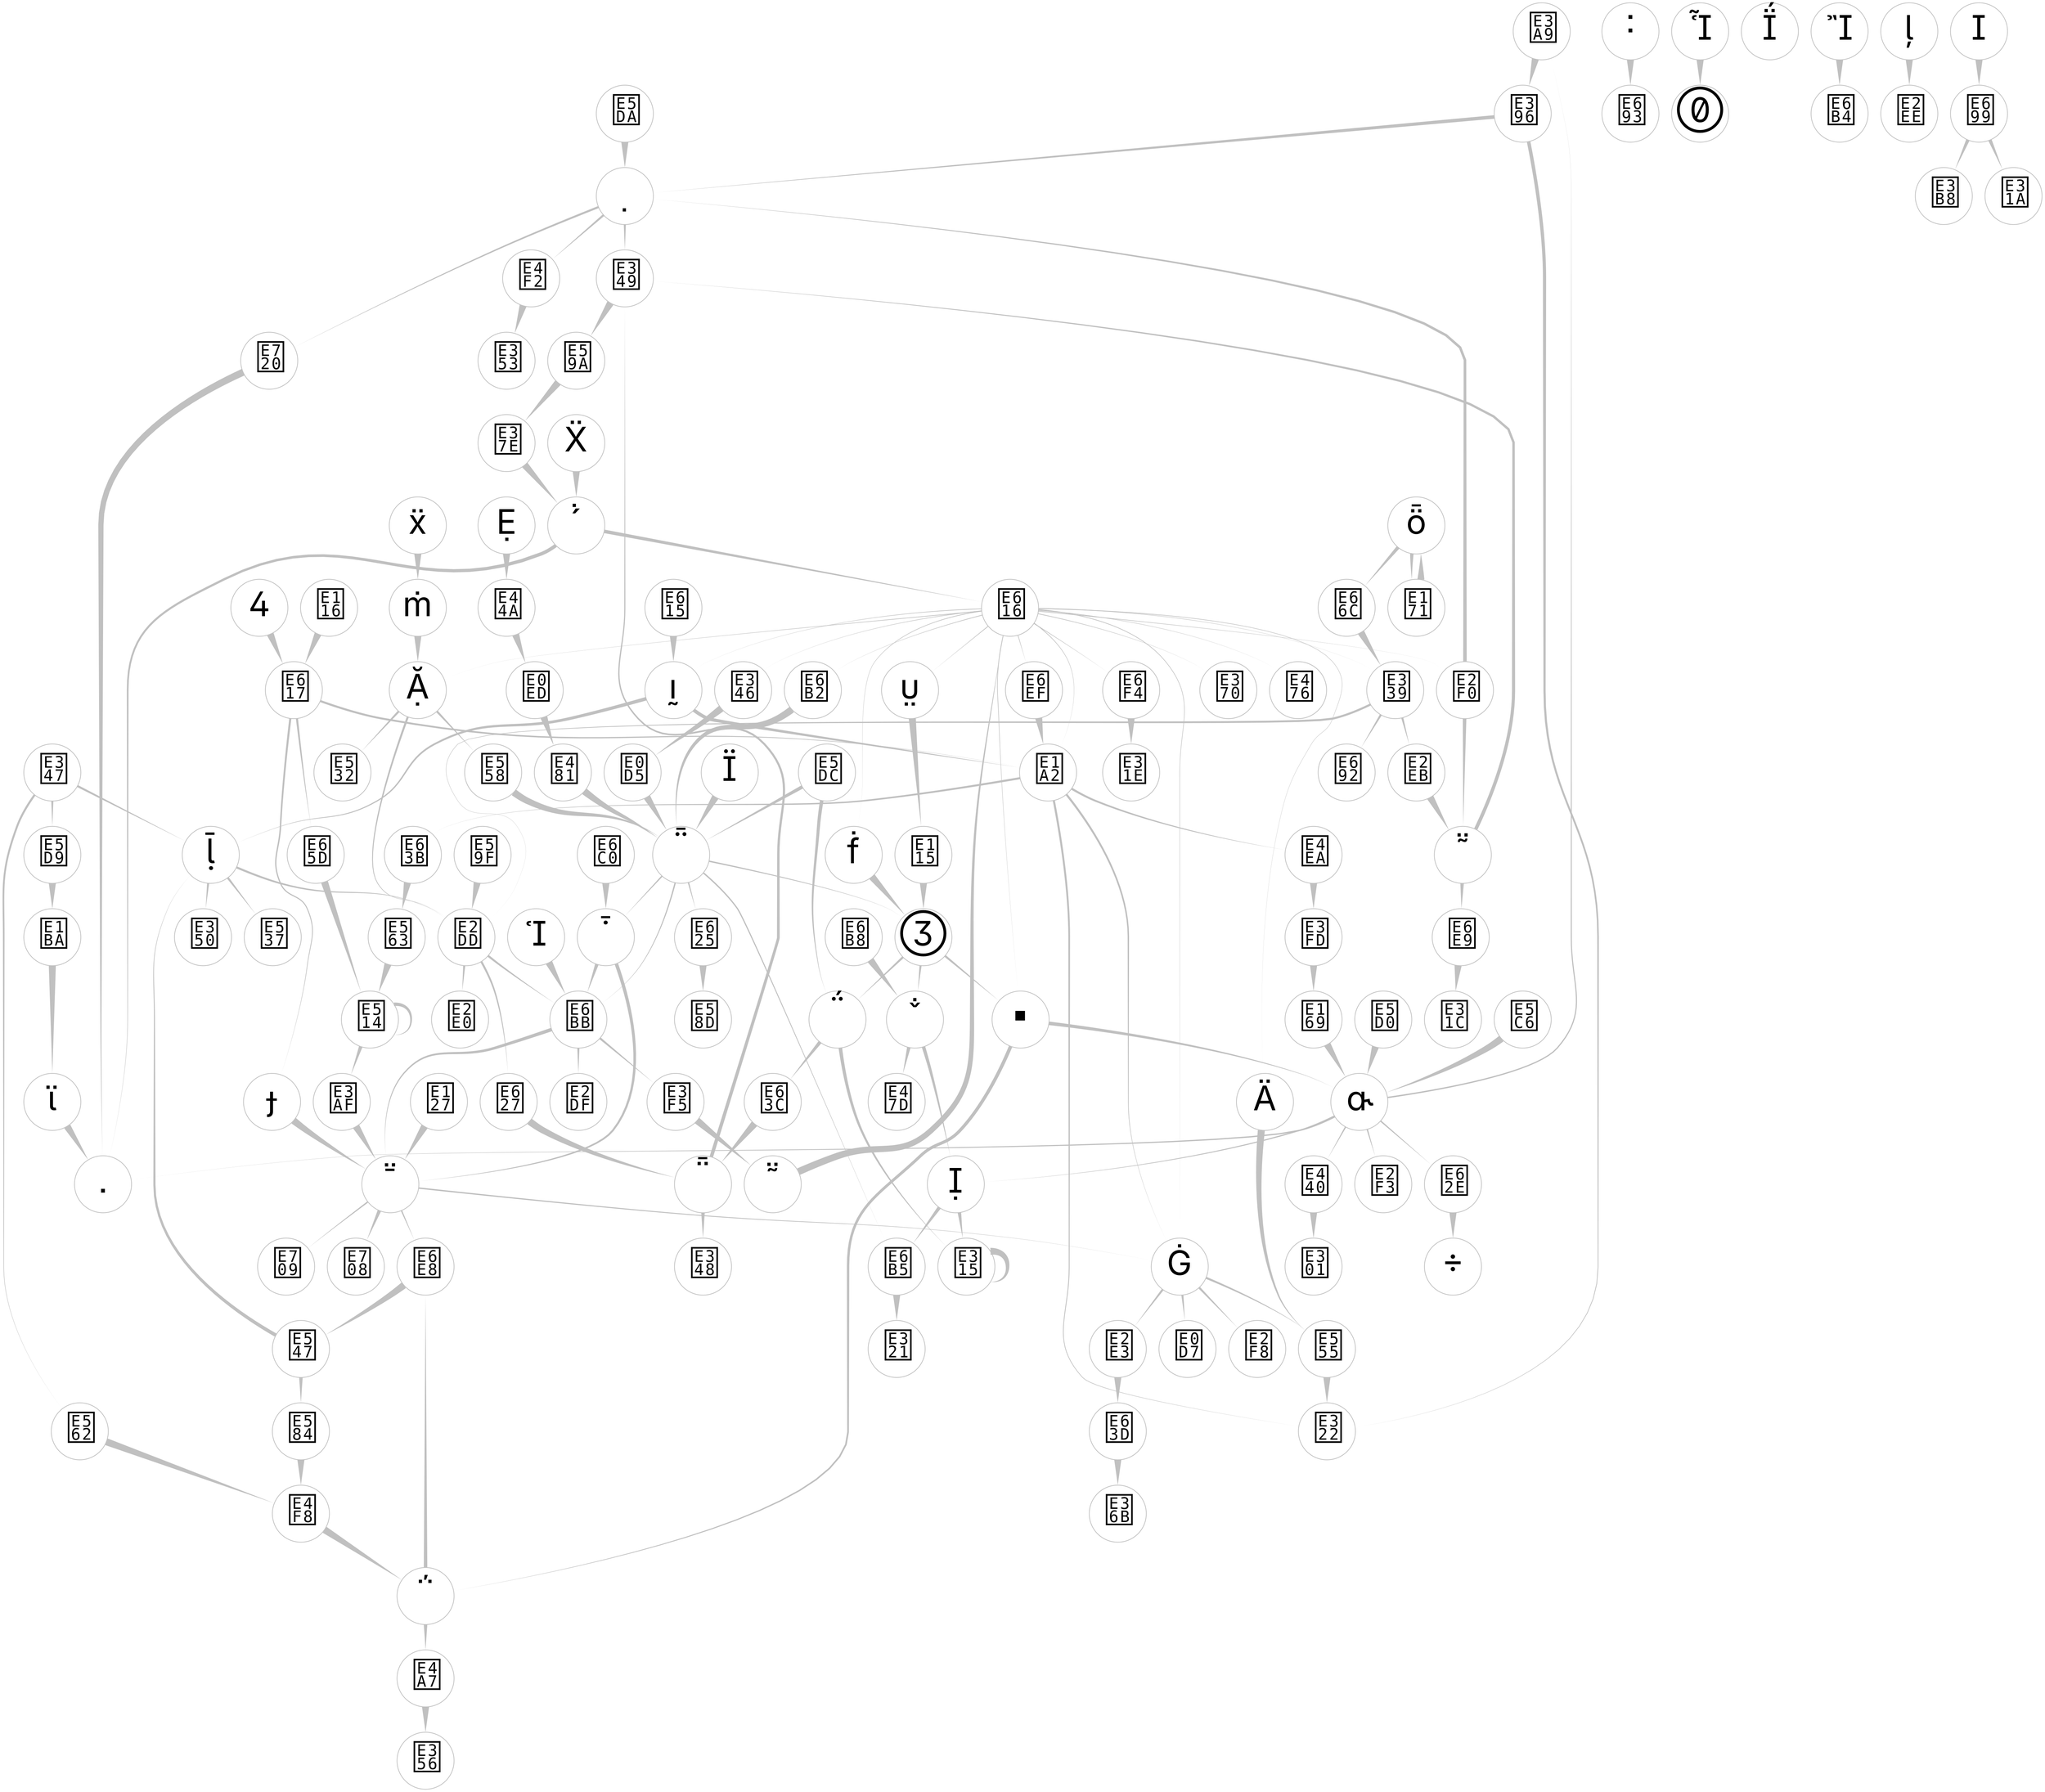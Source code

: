 digraph "aton" {

  // Set general graph options
  graph [mindist=0, minlen=0, ratio="auto"]

  // Set the default properties for nodes and edges between nodes
  node [shape=ellipse, color=gray, fontname="NFM-Indus Script", fontsize=48, fixedsize=true, width=1.125, height=1.125]
  edge [color=gray, style=tapered, dir=forward, arrowhead=none]

  x3A9 [label="&#58281;"]
  x2F3 [label="&#58099;"]
  x2BA [label="&#58042;"]
  x322 [label="&#58146;"]
  x476 [label="&#58486;"]
  x26E [label="&#57966;"]
  x514 [label="&#58644;"]
  x24A [label="&#57930;"]
  x1F0 [label="&#57840;"]
  x537 [label="&#58679;"]
  x0A0 [label="&#57504;"]
  x12B [label="&#57643;"]
  x396 [label="&#58262;"]
  x356 [label="&#58198;"]
  x6F4 [label="&#59124;"]
  x37E [label="&#58238;"]
  x5D9 [label="&#58841;"]
  x692 [label="&#59026;"]
  x21F [label="&#57887;"]
  x562 [label="&#58722;"]
  x584 [label="&#58756;"]
  x04B [label="&#57419;"]
  x228 [label="&#57896;"]
  x625 [label="&#58917;"]
  x2A1 [label="&#58017;"]
  x6B8 [label="&#59064;"]
  x121 [label="&#57633;"]
  x6E8 [label="&#59112;"]
  x353 [label="&#58195;"]
  x23A [label="&#57914;"]
  x2D7 [label="&#58071;"]
  x617 [label="&#58903;"]
  x00D [label="&#57357;"]
  x2DC [label="&#58076;"]
  x2DD [label="&#58077;"]
  x4F2 [label="&#58610;"]
  x63B [label="&#58939;"]
  x627 [label="&#58919;"]
  x05A [label="&#57434;"]
  x339 [label="&#58169;"]
  x020 [label="&#57376;"]
  x2CB [label="&#58059;"]
  x6B4 [label="&#59060;"]
  x2D4 [label="&#58068;"]
  x321 [label="&#58145;"]
  x44A [label="&#58442;"]
  x4F8 [label="&#58616;"]
  x47D [label="&#58493;"]
  x2EE [label="&#58094;"]
  x3AF [label="&#58287;"]
  x285 [label="&#57989;"]
  x315 [label="&#58133;"]
  x481 [label="&#58497;"]
  x301 [label="&#58113;"]
  x58D [label="&#58765;"]
  x547 [label="&#58695;"]
  x116 [label="&#57622;"]
  x12D [label="&#57645;"]
  x2E3 [label="&#58083;"]
  x4EA [label="&#58602;"]
  x0ED [label="&#57581;"]
  x699 [label="&#59033;"]
  x0D5 [label="&#57557;"]
  x250 [label="&#57936;"]
  x350 [label="&#58192;"]
  x2E0 [label="&#58080;"]
  x346 [label="&#58182;"]
  x616 [label="&#58902;"]
  x118 [label="&#57624;"]
  x693 [label="&#59027;"]
  x127 [label="&#57639;"]
  x3B8 [label="&#58296;"]
  x057 [label="&#57431;"]
  x347 [label="&#58183;"]
  x5D0 [label="&#58832;"]
  x06E [label="&#57454;"]
  x1C3 [label="&#57795;"]
  x4A7 [label="&#58535;"]
  x59A [label="&#58778;"]
  x115 [label="&#57621;"]
  x5DA [label="&#58842;"]
  x2D8 [label="&#58072;"]
  x66C [label="&#58988;"]
  x171 [label="&#57713;"]
  x122 [label="&#57634;"]
  x2C8 [label="&#58056;"]
  x59F [label="&#58783;"]
  x563 [label="&#58723;"]
  x6E9 [label="&#59113;"]
  x31E [label="&#58142;"]
  x708 [label="&#59144;"]
  x1A2 [label="&#57762;"]
  x440 [label="&#58432;"]
  x2F8 [label="&#58104;"]
  x00C [label="&#57356;"]
  x5DC [label="&#58844;"]
  x1BA [label="&#57786;"]
  x22A [label="&#57898;"]
  x01F [label="&#57375;"]
  x0D7 [label="&#57559;"]
  x6B2 [label="&#59058;"]
  x62E [label="&#58926;"]
  x3F5 [label="&#58357;"]
  x025 [label="&#57381;"]
  x1F2 [label="&#57842;"]
  x36B [label="&#58219;"]
  x2DF [label="&#58079;"]
  x63D [label="&#58941;"]
  x2EB [label="&#58091;"]
  x10A [label="&#57610;"]
  x709 [label="&#59145;"]
  x349 [label="&#58185;"]
  x2D6 [label="&#58070;"]
  x1E2 [label="&#57826;"]
  x2F0 [label="&#58096;"]
  x3FD [label="&#58365;"]
  x370 [label="&#58224;"]
  x1E4 [label="&#57828;"]
  x65D [label="&#58973;"]
  x348 [label="&#58184;"]
  x6BB [label="&#59067;"]
  x532 [label="&#58674;"]
  x6C0 [label="&#59072;"]
  x2CA [label="&#58058;"]
  x31A [label="&#58138;"]
  x04E [label="&#57422;"]
  x6B5 [label="&#59061;"]
  x6EF [label="&#59119;"]
  x2DB [label="&#58075;"]
  x63C [label="&#58940;"]
  x31C [label="&#58140;"]
  x555 [label="&#58709;"]
  x558 [label="&#58712;"]
  x5C6 [label="&#58822;"]
  x615 [label="&#58901;"]
  x720 [label="&#59168;"]
  x169 [label="&#57705;"]

  x3A9 -> x396 [penwidth=10]
  x2BA -> x693 [penwidth=10]
  x26E -> x24A [penwidth=10]
  x514 -> x514 [penwidth=5]
  x514 -> x3AF [penwidth=5]
  x24A -> x1E2 [penwidth=10]
  x1F0 -> x44A [penwidth=10]
  x396 -> x322 [penwidth=5]
  x396 -> x2DB [penwidth=5]
  x6F4 -> x31E [penwidth=10]
  x37E -> x2CA [penwidth=10]
  x5D9 -> x1BA [penwidth=10]
  x21F -> x2CA [penwidth=10]
  x562 -> x4F8 [penwidth=10]
  x584 -> x4F8 [penwidth=10]
  x04B -> x1A2 [penwidth=5]
  x04B -> x05A [penwidth=5]
  x625 -> x58D [penwidth=10]
  x2A1 -> x2DC [penwidth=10]
  x6B8 -> x2CB [penwidth=10]
  x121 -> x315 [penwidth=5]
  x121 -> x63C [penwidth=5]
  x6E8 -> x547 [penwidth=10]
  x23A -> x12D [penwidth=10]
  x2D7 -> x349 [penwidth=5]
  x2D7 -> x6E9 [penwidth=5]
  x617 -> x04E [penwidth=3]
  x617 -> x1A2 [penwidth=3]
  x617 -> x65D [penwidth=3]
  x00D -> x118 [penwidth=10]
  x2DD -> x6BB [penwidth=3]
  x2DD -> x2E0 [penwidth=3]
  x2DD -> x627 [penwidth=3]
  x4F2 -> x353 [penwidth=10]
  x63B -> x563 [penwidth=10]
  x627 -> x2D4 [penwidth=10]
  x05A -> x537 [penwidth=3]
  x05A -> x350 [penwidth=3]
  x05A -> x2DD [penwidth=3]
  x339 -> x2DD [penwidth=3]
  x339 -> x692 [penwidth=3]
  x339 -> x2EB [penwidth=3]
  x020 -> x6B4 [penwidth=10]
  x2CB -> x47D [penwidth=5]
  x2CB -> x22A [penwidth=5]
  x2D4 -> x348 [penwidth=5]
  x2D4 -> x349 [penwidth=5]
  x44A -> x0ED [penwidth=10]
  x4F8 -> x2C8 [penwidth=10]
  x3AF -> x2D6 [penwidth=10]
  x285 -> x115 [penwidth=10]
  x315 -> x315 [penwidth=10]
  x481 -> x118 [penwidth=10]
  x547 -> x05A [penwidth=5]
  x547 -> x584 [penwidth=5]
  x116 -> x617 [penwidth=10]
  x12D -> x121 [penwidth=3]
  x12D -> x1C3 [penwidth=3]
  x12D -> x2CB [penwidth=3]
  x2E3 -> x63D [penwidth=10]
  x4EA -> x3FD [penwidth=10]
  x0ED -> x481 [penwidth=10]
  x699 -> x31A [penwidth=5]
  x699 -> x3B8 [penwidth=5]
  x0D5 -> x118 [penwidth=10]
  x250 -> x171 [penwidth=5]
  x250 -> x66C [penwidth=5]
  x346 -> x0D5 [penwidth=10]
  x616 -> x339 [penwidth=1]
  x616 -> x476 [penwidth=1]
  x616 -> x1E4 [penwidth=1]
  x616 -> x6B2 [penwidth=1]
  x616 -> x1E2 [penwidth=1]
  x616 -> x285 [penwidth=1]
  x616 -> x1F2 [penwidth=1]
  x616 -> x2F0 [penwidth=1]
  x616 -> x6EF [penwidth=1]
  x616 -> x346 [penwidth=1]
  x616 -> x1A2 [penwidth=1]
  x616 -> x6F4 [penwidth=1]
  x616 -> x1C3 [penwidth=1]
  x616 -> x23A [penwidth=1]
  x616 -> x04B [penwidth=1]
  x616 -> x370 [penwidth=1]
  x118 -> x122 [penwidth=2]
  x118 -> x625 [penwidth=2]
  x118 -> x12D [penwidth=2]
  x118 -> x6B5 [penwidth=2]
  x118 -> x6BB [penwidth=2]
  x127 -> x2D6 [penwidth=10]
  x057 -> x2EE [penwidth=10]
  x347 -> x5D9 [penwidth=3]
  x347 -> x05A [penwidth=3]
  x347 -> x562 [penwidth=3]
  x5D0 -> x10A [penwidth=10]
  x06E -> x617 [penwidth=10]
  x1C3 -> x2C8 [penwidth=5]
  x1C3 -> x10A [penwidth=5]
  x4A7 -> x356 [penwidth=10]
  x59A -> x37E [penwidth=10]
  x115 -> x12D [penwidth=10]
  x5DA -> x2DB [penwidth=10]
  x2D8 -> x616 [penwidth=10]
  x66C -> x339 [penwidth=10]
  x171 -> x250 [penwidth=10]
  x122 -> x6BB [penwidth=5]
  x122 -> x2D6 [penwidth=5]
  x2C8 -> x6E8 [penwidth=5]
  x2C8 -> x4A7 [penwidth=5]
  x59F -> x2DD [penwidth=10]
  x563 -> x514 [penwidth=10]
  x6E9 -> x31C [penwidth=10]
  x1A2 -> x1F2 [penwidth=3]
  x1A2 -> x322 [penwidth=3]
  x1A2 -> x63B [penwidth=3]
  x1A2 -> x4EA [penwidth=3]
  x440 -> x301 [penwidth=10]
  x00C -> x699 [penwidth=10]
  x5DC -> x121 [penwidth=5]
  x5DC -> x118 [penwidth=5]
  x1BA -> x2A1 [penwidth=10]
  x22A -> x6B5 [penwidth=5]
  x22A -> x315 [penwidth=5]
  x01F -> x6BB [penwidth=10]
  x6B2 -> x118 [penwidth=10]
  x62E -> x0A0 [penwidth=10]
  x3F5 -> x2D8 [penwidth=10]
  x025 -> x12B [penwidth=10]
  x1F2 -> x2F8 [penwidth=3]
  x1F2 -> x555 [penwidth=3]
  x1F2 -> x0D7 [penwidth=3]
  x1F2 -> x2E3 [penwidth=3]
  x63D -> x36B [penwidth=10]
  x2EB -> x2D7 [penwidth=10]
  x10A -> x440 [penwidth=2]
  x10A -> x2F3 [penwidth=2]
  x10A -> x22A [penwidth=2]
  x10A -> x3A9 [penwidth=2]
  x10A -> x2DC [penwidth=2]
  x10A -> x62E [penwidth=2]
  x349 -> x59A [penwidth=10]
  x2D6 -> x708 [penwidth=5]
  x2D6 -> x709 [penwidth=2]
  x2D6 -> x6E8 [penwidth=2]
  x2D6 -> x1F2 [penwidth=2]
  x1E2 -> x532 [penwidth=3]
  x1E2 -> x558 [penwidth=3]
  x1E2 -> x2DD [penwidth=3]
  x2F0 -> x2DB [penwidth=5]
  x2F0 -> x2D7 [penwidth=5]
  x3FD -> x169 [penwidth=10]
  x1E4 -> x555 [penwidth=10]
  x65D -> x514 [penwidth=10]
  x6BB -> x2DF [penwidth=3]
  x6BB -> x2D6 [penwidth=5]
  x6BB -> x3F5 [penwidth=3]
  x6C0 -> x122 [penwidth=10]
  x2CA -> x2DC [penwidth=5]
  x2CA -> x616 [penwidth=5]
  x04E -> x2D6 [penwidth=10]
  x6B5 -> x321 [penwidth=10]
  x6EF -> x1A2 [penwidth=10]
  x2DB -> x4F2 [penwidth=3]
  x2DB -> x720 [penwidth=3]
  x2DB -> x349 [penwidth=3]
  x63C -> x2D4 [penwidth=10]
  x555 -> x322 [penwidth=10]
  x558 -> x118 [penwidth=10]
  x5C6 -> x10A [penwidth=10]
  x615 -> x04B [penwidth=10]
  x720 -> x2DC [penwidth=10]
  x169 -> x10A [penwidth=10]

}
